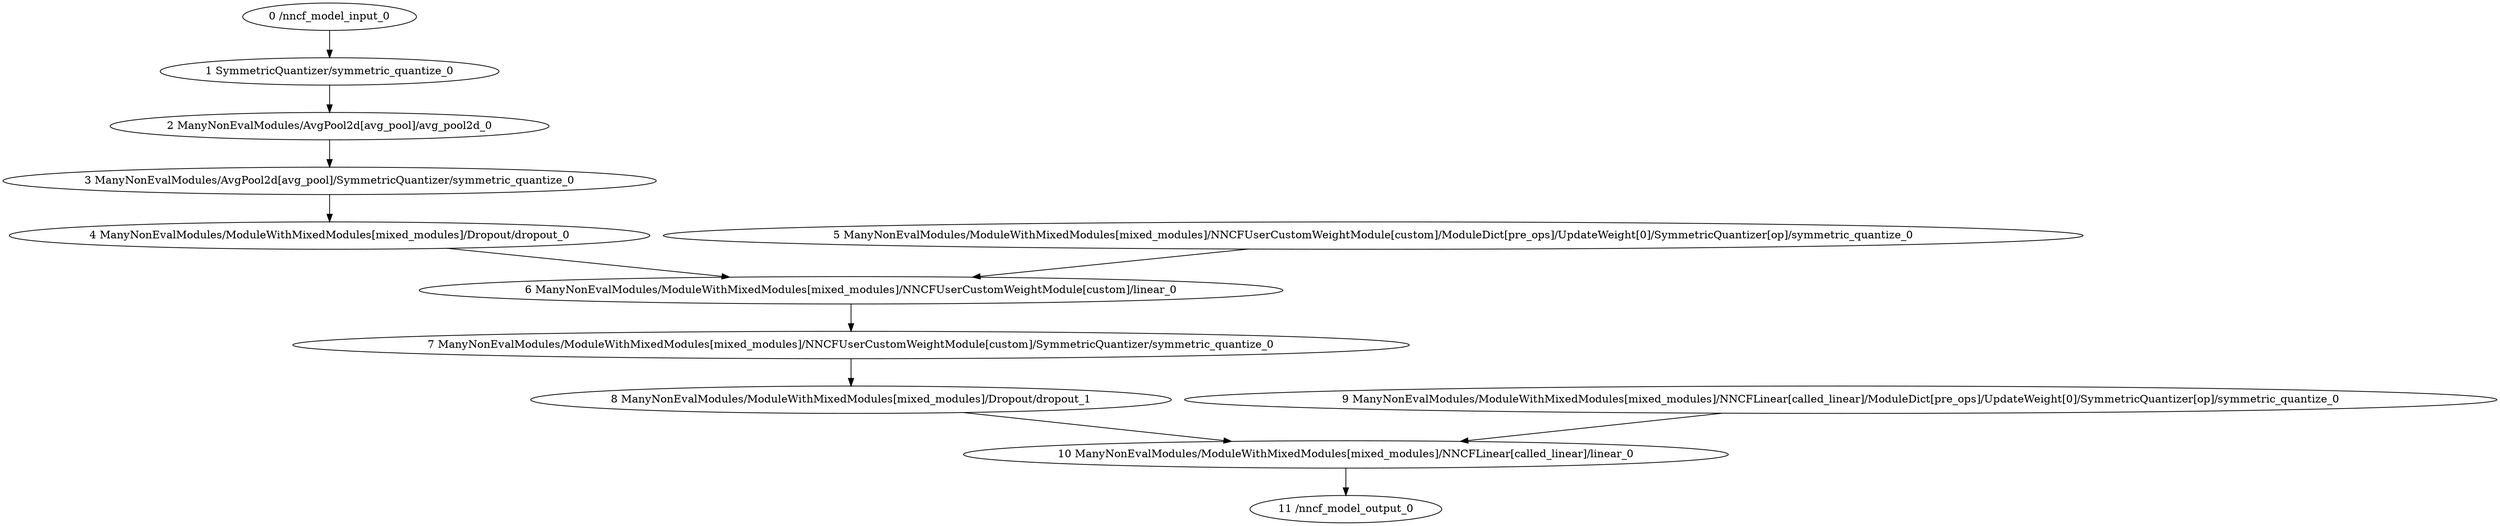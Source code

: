 strict digraph  {
"0 /nncf_model_input_0" [id=0, type=nncf_model_input];
"1 SymmetricQuantizer/symmetric_quantize_0" [id=1, type=symmetric_quantize];
"2 ManyNonEvalModules/AvgPool2d[avg_pool]/avg_pool2d_0" [id=2, type=avg_pool2d];
"3 ManyNonEvalModules/AvgPool2d[avg_pool]/SymmetricQuantizer/symmetric_quantize_0" [id=3, type=symmetric_quantize];
"4 ManyNonEvalModules/ModuleWithMixedModules[mixed_modules]/Dropout/dropout_0" [id=4, type=dropout];
"5 ManyNonEvalModules/ModuleWithMixedModules[mixed_modules]/NNCFUserCustomWeightModule[custom]/ModuleDict[pre_ops]/UpdateWeight[0]/SymmetricQuantizer[op]/symmetric_quantize_0" [id=5, type=symmetric_quantize];
"6 ManyNonEvalModules/ModuleWithMixedModules[mixed_modules]/NNCFUserCustomWeightModule[custom]/linear_0" [id=6, type=linear];
"7 ManyNonEvalModules/ModuleWithMixedModules[mixed_modules]/NNCFUserCustomWeightModule[custom]/SymmetricQuantizer/symmetric_quantize_0" [id=7, type=symmetric_quantize];
"8 ManyNonEvalModules/ModuleWithMixedModules[mixed_modules]/Dropout/dropout_1" [id=8, type=dropout];
"9 ManyNonEvalModules/ModuleWithMixedModules[mixed_modules]/NNCFLinear[called_linear]/ModuleDict[pre_ops]/UpdateWeight[0]/SymmetricQuantizer[op]/symmetric_quantize_0" [id=9, type=symmetric_quantize];
"10 ManyNonEvalModules/ModuleWithMixedModules[mixed_modules]/NNCFLinear[called_linear]/linear_0" [id=10, type=linear];
"11 /nncf_model_output_0" [id=11, type=nncf_model_output];
"0 /nncf_model_input_0" -> "1 SymmetricQuantizer/symmetric_quantize_0";
"1 SymmetricQuantizer/symmetric_quantize_0" -> "2 ManyNonEvalModules/AvgPool2d[avg_pool]/avg_pool2d_0";
"2 ManyNonEvalModules/AvgPool2d[avg_pool]/avg_pool2d_0" -> "3 ManyNonEvalModules/AvgPool2d[avg_pool]/SymmetricQuantizer/symmetric_quantize_0";
"3 ManyNonEvalModules/AvgPool2d[avg_pool]/SymmetricQuantizer/symmetric_quantize_0" -> "4 ManyNonEvalModules/ModuleWithMixedModules[mixed_modules]/Dropout/dropout_0";
"4 ManyNonEvalModules/ModuleWithMixedModules[mixed_modules]/Dropout/dropout_0" -> "6 ManyNonEvalModules/ModuleWithMixedModules[mixed_modules]/NNCFUserCustomWeightModule[custom]/linear_0";
"5 ManyNonEvalModules/ModuleWithMixedModules[mixed_modules]/NNCFUserCustomWeightModule[custom]/ModuleDict[pre_ops]/UpdateWeight[0]/SymmetricQuantizer[op]/symmetric_quantize_0" -> "6 ManyNonEvalModules/ModuleWithMixedModules[mixed_modules]/NNCFUserCustomWeightModule[custom]/linear_0";
"6 ManyNonEvalModules/ModuleWithMixedModules[mixed_modules]/NNCFUserCustomWeightModule[custom]/linear_0" -> "7 ManyNonEvalModules/ModuleWithMixedModules[mixed_modules]/NNCFUserCustomWeightModule[custom]/SymmetricQuantizer/symmetric_quantize_0";
"7 ManyNonEvalModules/ModuleWithMixedModules[mixed_modules]/NNCFUserCustomWeightModule[custom]/SymmetricQuantizer/symmetric_quantize_0" -> "8 ManyNonEvalModules/ModuleWithMixedModules[mixed_modules]/Dropout/dropout_1";
"8 ManyNonEvalModules/ModuleWithMixedModules[mixed_modules]/Dropout/dropout_1" -> "10 ManyNonEvalModules/ModuleWithMixedModules[mixed_modules]/NNCFLinear[called_linear]/linear_0";
"9 ManyNonEvalModules/ModuleWithMixedModules[mixed_modules]/NNCFLinear[called_linear]/ModuleDict[pre_ops]/UpdateWeight[0]/SymmetricQuantizer[op]/symmetric_quantize_0" -> "10 ManyNonEvalModules/ModuleWithMixedModules[mixed_modules]/NNCFLinear[called_linear]/linear_0";
"10 ManyNonEvalModules/ModuleWithMixedModules[mixed_modules]/NNCFLinear[called_linear]/linear_0" -> "11 /nncf_model_output_0";
}
